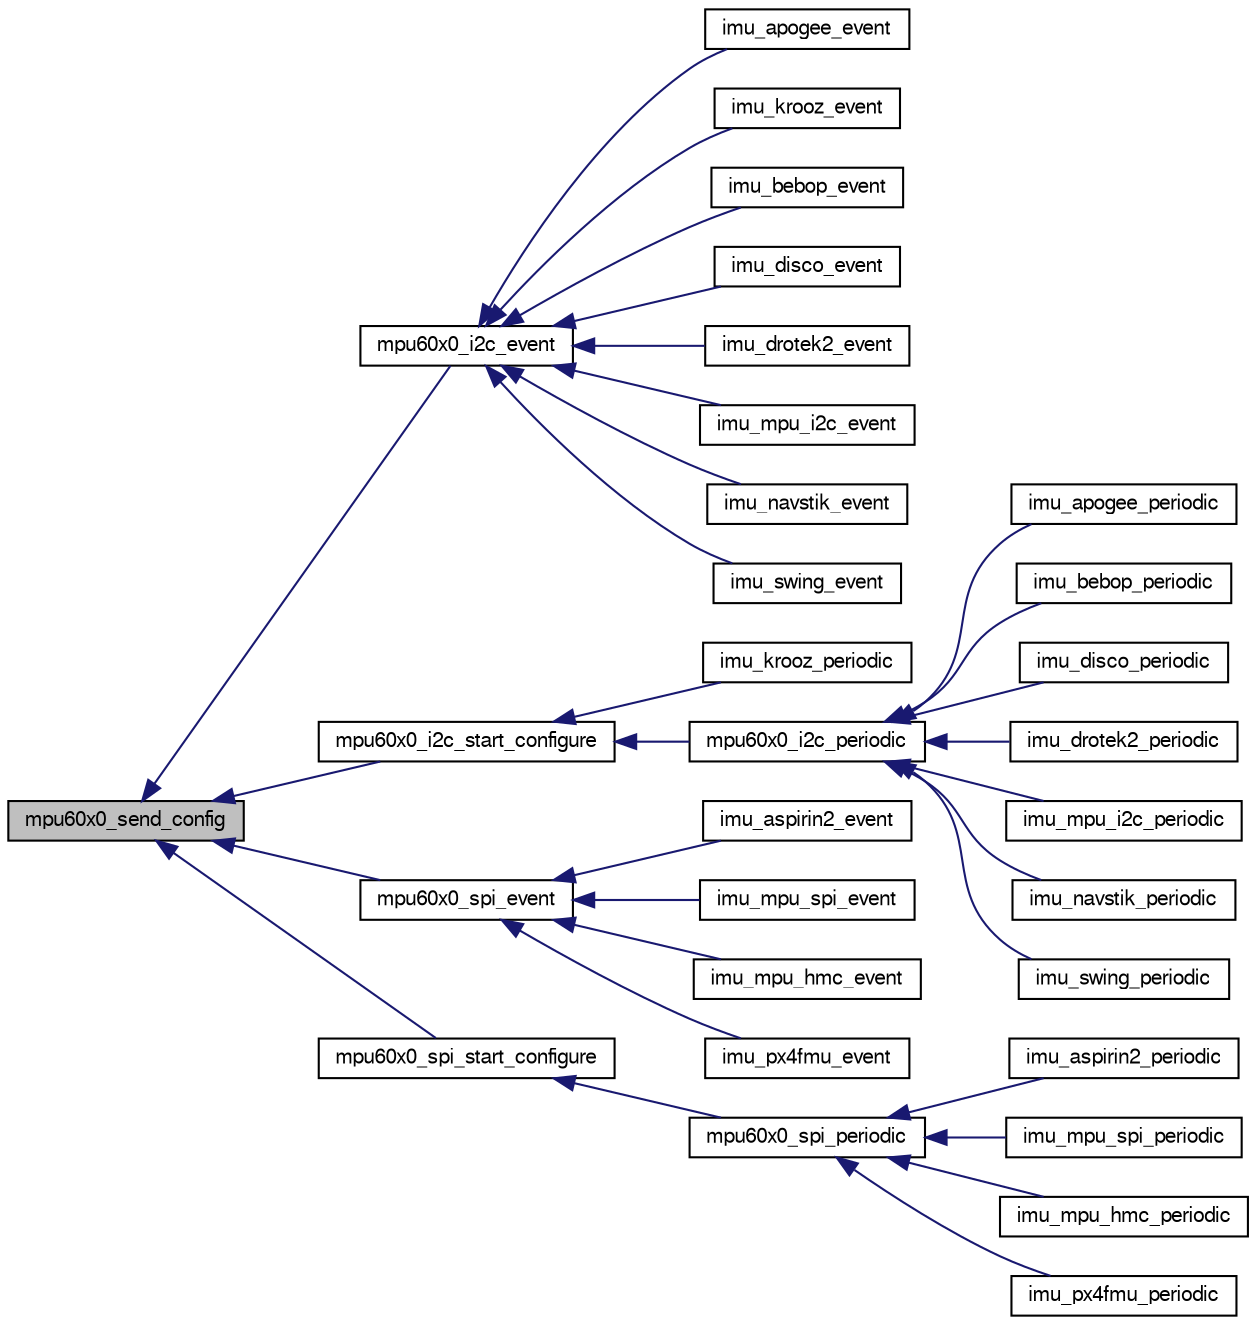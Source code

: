 digraph "mpu60x0_send_config"
{
  edge [fontname="FreeSans",fontsize="10",labelfontname="FreeSans",labelfontsize="10"];
  node [fontname="FreeSans",fontsize="10",shape=record];
  rankdir="LR";
  Node1 [label="mpu60x0_send_config",height=0.2,width=0.4,color="black", fillcolor="grey75", style="filled", fontcolor="black"];
  Node1 -> Node2 [dir="back",color="midnightblue",fontsize="10",style="solid",fontname="FreeSans"];
  Node2 [label="mpu60x0_i2c_event",height=0.2,width=0.4,color="black", fillcolor="white", style="filled",URL="$mpu60x0__i2c_8h.html#a4929a8161b6ff6301f48f6dbcc0b449c"];
  Node2 -> Node3 [dir="back",color="midnightblue",fontsize="10",style="solid",fontname="FreeSans"];
  Node3 [label="imu_apogee_event",height=0.2,width=0.4,color="black", fillcolor="white", style="filled",URL="$imu__apogee_8h.html#a60395d55d1c3bbb3773a3bc79f210884"];
  Node2 -> Node4 [dir="back",color="midnightblue",fontsize="10",style="solid",fontname="FreeSans"];
  Node4 [label="imu_krooz_event",height=0.2,width=0.4,color="black", fillcolor="white", style="filled",URL="$imu__krooz__memsic_8h.html#ac3e0837f6fda31fca37cf6d6cd1e39dd"];
  Node2 -> Node5 [dir="back",color="midnightblue",fontsize="10",style="solid",fontname="FreeSans"];
  Node5 [label="imu_bebop_event",height=0.2,width=0.4,color="black", fillcolor="white", style="filled",URL="$imu__bebop_8h.html#abf59a3c40b631f23435da34574ce0197",tooltip="Handle all the events of the Navstik IMU components. "];
  Node2 -> Node6 [dir="back",color="midnightblue",fontsize="10",style="solid",fontname="FreeSans"];
  Node6 [label="imu_disco_event",height=0.2,width=0.4,color="black", fillcolor="white", style="filled",URL="$imu__disco_8h.html#af4556078aa1856220d57e9f6d92c6e28",tooltip="Handle all the events of the Disco IMU components. "];
  Node2 -> Node7 [dir="back",color="midnightblue",fontsize="10",style="solid",fontname="FreeSans"];
  Node7 [label="imu_drotek2_event",height=0.2,width=0.4,color="black", fillcolor="white", style="filled",URL="$imu__drotek__10dof__v2_8h.html#a740371769417e71440eda6835e29a667"];
  Node2 -> Node8 [dir="back",color="midnightblue",fontsize="10",style="solid",fontname="FreeSans"];
  Node8 [label="imu_mpu_i2c_event",height=0.2,width=0.4,color="black", fillcolor="white", style="filled",URL="$imu__mpu60x0__i2c_8h.html#ad17d2b5d68bee1716b36c12a01cb1b31"];
  Node2 -> Node9 [dir="back",color="midnightblue",fontsize="10",style="solid",fontname="FreeSans"];
  Node9 [label="imu_navstik_event",height=0.2,width=0.4,color="black", fillcolor="white", style="filled",URL="$imu__navstik_8h.html#a2ddc38f9314a98d94376d14851bb0bcd",tooltip="Handle all the events of the Navstik IMU components. "];
  Node2 -> Node10 [dir="back",color="midnightblue",fontsize="10",style="solid",fontname="FreeSans"];
  Node10 [label="imu_swing_event",height=0.2,width=0.4,color="black", fillcolor="white", style="filled",URL="$imu__swing_8h.html#a5aac35a83517e6e9f0929e9a2a404bd3",tooltip="Handle all the events of the Navstik IMU components. "];
  Node1 -> Node11 [dir="back",color="midnightblue",fontsize="10",style="solid",fontname="FreeSans"];
  Node11 [label="mpu60x0_i2c_start_configure",height=0.2,width=0.4,color="black", fillcolor="white", style="filled",URL="$mpu60x0__i2c_8h.html#a1b62653862375e462d147451eb41df6e"];
  Node11 -> Node12 [dir="back",color="midnightblue",fontsize="10",style="solid",fontname="FreeSans"];
  Node12 [label="imu_krooz_periodic",height=0.2,width=0.4,color="black", fillcolor="white", style="filled",URL="$imu__krooz__memsic_8h.html#ab08778663ab0f652f6b5ffa063a71407"];
  Node11 -> Node13 [dir="back",color="midnightblue",fontsize="10",style="solid",fontname="FreeSans"];
  Node13 [label="mpu60x0_i2c_periodic",height=0.2,width=0.4,color="black", fillcolor="white", style="filled",URL="$mpu60x0__i2c_8h.html#a4e7da06e98b7caad1f8b41e7c91ff5ea",tooltip="convenience function: read or start configuration if not already initialized "];
  Node13 -> Node14 [dir="back",color="midnightblue",fontsize="10",style="solid",fontname="FreeSans"];
  Node14 [label="imu_apogee_periodic",height=0.2,width=0.4,color="black", fillcolor="white", style="filled",URL="$imu__apogee_8h.html#a43abac81ed29891c48ad37a910562844"];
  Node13 -> Node15 [dir="back",color="midnightblue",fontsize="10",style="solid",fontname="FreeSans"];
  Node15 [label="imu_bebop_periodic",height=0.2,width=0.4,color="black", fillcolor="white", style="filled",URL="$imu__bebop_8h.html#aa2e0dd97234c855b85f5cbf27b27f58e",tooltip="Handle all the periodic tasks of the Navstik IMU components. "];
  Node13 -> Node16 [dir="back",color="midnightblue",fontsize="10",style="solid",fontname="FreeSans"];
  Node16 [label="imu_disco_periodic",height=0.2,width=0.4,color="black", fillcolor="white", style="filled",URL="$imu__disco_8h.html#a3de4a9ec4a88b3f1a17e0dc966e5e73c",tooltip="Handle all the periodic tasks of the Disco IMU components. "];
  Node13 -> Node17 [dir="back",color="midnightblue",fontsize="10",style="solid",fontname="FreeSans"];
  Node17 [label="imu_drotek2_periodic",height=0.2,width=0.4,color="black", fillcolor="white", style="filled",URL="$imu__drotek__10dof__v2_8h.html#a75ebb1ba7fa2cbff205416d5136dbf0c"];
  Node13 -> Node18 [dir="back",color="midnightblue",fontsize="10",style="solid",fontname="FreeSans"];
  Node18 [label="imu_mpu_i2c_periodic",height=0.2,width=0.4,color="black", fillcolor="white", style="filled",URL="$imu__mpu60x0__i2c_8h.html#a4b597e78018eec2ee4c53ba739b298c6"];
  Node13 -> Node19 [dir="back",color="midnightblue",fontsize="10",style="solid",fontname="FreeSans"];
  Node19 [label="imu_navstik_periodic",height=0.2,width=0.4,color="black", fillcolor="white", style="filled",URL="$imu__navstik_8h.html#a19ff9d9f362cbf94e37d4b360f13fd90",tooltip="Handle all the periodic tasks of the Navstik IMU components. "];
  Node13 -> Node20 [dir="back",color="midnightblue",fontsize="10",style="solid",fontname="FreeSans"];
  Node20 [label="imu_swing_periodic",height=0.2,width=0.4,color="black", fillcolor="white", style="filled",URL="$imu__swing_8h.html#a8340b0a2ebbc971fa7f6267213505a67",tooltip="Handle all the periodic tasks of the Navstik IMU components. "];
  Node1 -> Node21 [dir="back",color="midnightblue",fontsize="10",style="solid",fontname="FreeSans"];
  Node21 [label="mpu60x0_spi_event",height=0.2,width=0.4,color="black", fillcolor="white", style="filled",URL="$mpu60x0__spi_8h.html#a352dbef3019f057741cf1494e4b6f36d"];
  Node21 -> Node22 [dir="back",color="midnightblue",fontsize="10",style="solid",fontname="FreeSans"];
  Node22 [label="imu_aspirin2_event",height=0.2,width=0.4,color="black", fillcolor="white", style="filled",URL="$imu__aspirin__2__spi_8h.html#a1d1263b727aeee52bd78b9d3ec3b40bd"];
  Node21 -> Node23 [dir="back",color="midnightblue",fontsize="10",style="solid",fontname="FreeSans"];
  Node23 [label="imu_mpu_spi_event",height=0.2,width=0.4,color="black", fillcolor="white", style="filled",URL="$imu__mpu6000_8h.html#adeded9c36c67ea0bb8d9711c9992dea0"];
  Node21 -> Node24 [dir="back",color="midnightblue",fontsize="10",style="solid",fontname="FreeSans"];
  Node24 [label="imu_mpu_hmc_event",height=0.2,width=0.4,color="black", fillcolor="white", style="filled",URL="$imu__mpu6000__hmc5883_8h.html#ae9d618a59cee7e4c02666223bc3bf07e"];
  Node21 -> Node25 [dir="back",color="midnightblue",fontsize="10",style="solid",fontname="FreeSans"];
  Node25 [label="imu_px4fmu_event",height=0.2,width=0.4,color="black", fillcolor="white", style="filled",URL="$imu__px4fmu_8h.html#af65bf55913e04b2d90bdffb1c94c169c"];
  Node1 -> Node26 [dir="back",color="midnightblue",fontsize="10",style="solid",fontname="FreeSans"];
  Node26 [label="mpu60x0_spi_start_configure",height=0.2,width=0.4,color="black", fillcolor="white", style="filled",URL="$mpu60x0__spi_8h.html#a8982a3f8243691d3980c136cfa9fcb5c"];
  Node26 -> Node27 [dir="back",color="midnightblue",fontsize="10",style="solid",fontname="FreeSans"];
  Node27 [label="mpu60x0_spi_periodic",height=0.2,width=0.4,color="black", fillcolor="white", style="filled",URL="$mpu60x0__spi_8h.html#ab3afb083a7e2aebe259e155720138e4f",tooltip="convenience function: read or start configuration if not already initialized "];
  Node27 -> Node28 [dir="back",color="midnightblue",fontsize="10",style="solid",fontname="FreeSans"];
  Node28 [label="imu_aspirin2_periodic",height=0.2,width=0.4,color="black", fillcolor="white", style="filled",URL="$imu__aspirin__2__spi_8h.html#a8a9e3c5580407c3e071a7417d37320fb"];
  Node27 -> Node29 [dir="back",color="midnightblue",fontsize="10",style="solid",fontname="FreeSans"];
  Node29 [label="imu_mpu_spi_periodic",height=0.2,width=0.4,color="black", fillcolor="white", style="filled",URL="$imu__mpu6000_8h.html#a45f9260628aea5e402f373fa453d37b0"];
  Node27 -> Node30 [dir="back",color="midnightblue",fontsize="10",style="solid",fontname="FreeSans"];
  Node30 [label="imu_mpu_hmc_periodic",height=0.2,width=0.4,color="black", fillcolor="white", style="filled",URL="$imu__mpu6000__hmc5883_8h.html#ab0ea581dde7834254f66b8b22779dda4"];
  Node27 -> Node31 [dir="back",color="midnightblue",fontsize="10",style="solid",fontname="FreeSans"];
  Node31 [label="imu_px4fmu_periodic",height=0.2,width=0.4,color="black", fillcolor="white", style="filled",URL="$imu__px4fmu_8h.html#a893edbe61de3b2e98d781fcc16f8fabe"];
}
